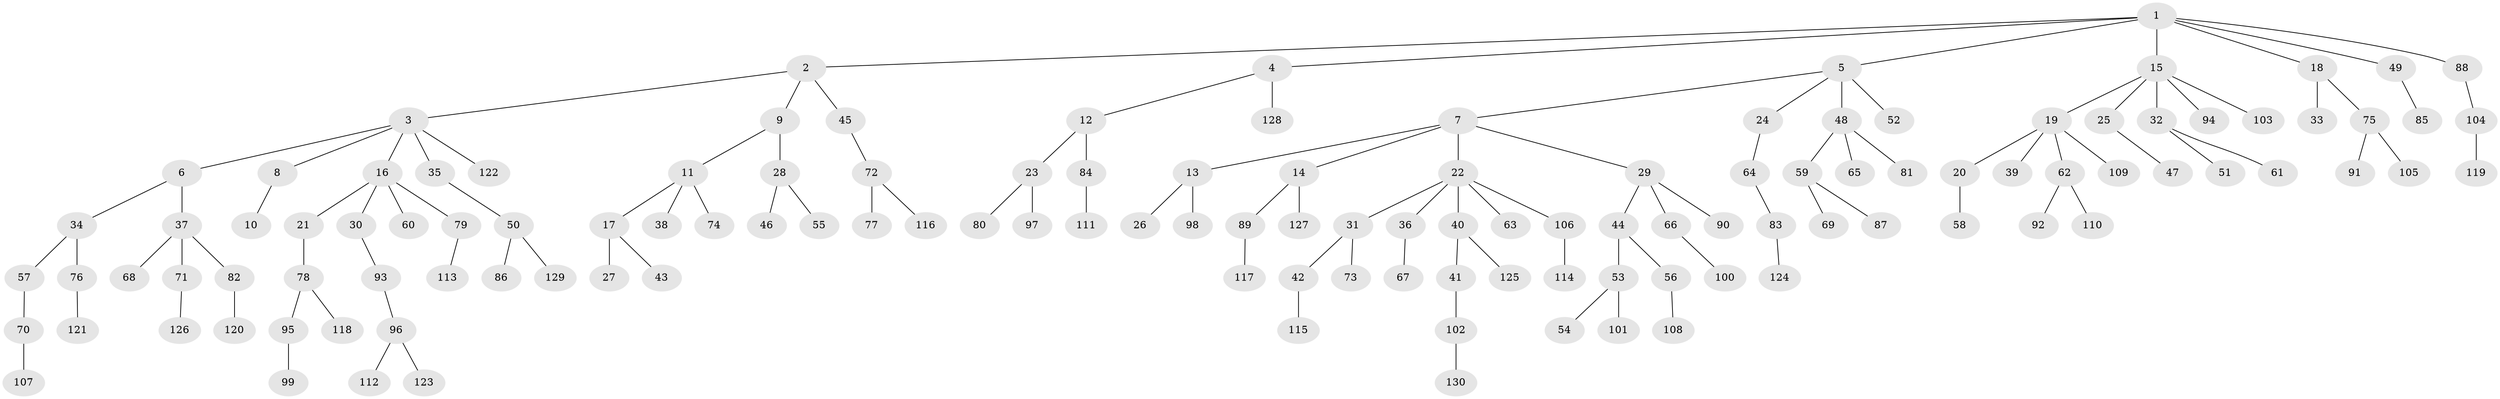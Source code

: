 // Generated by graph-tools (version 1.1) at 2025/15/03/09/25 04:15:24]
// undirected, 130 vertices, 129 edges
graph export_dot {
graph [start="1"]
  node [color=gray90,style=filled];
  1;
  2;
  3;
  4;
  5;
  6;
  7;
  8;
  9;
  10;
  11;
  12;
  13;
  14;
  15;
  16;
  17;
  18;
  19;
  20;
  21;
  22;
  23;
  24;
  25;
  26;
  27;
  28;
  29;
  30;
  31;
  32;
  33;
  34;
  35;
  36;
  37;
  38;
  39;
  40;
  41;
  42;
  43;
  44;
  45;
  46;
  47;
  48;
  49;
  50;
  51;
  52;
  53;
  54;
  55;
  56;
  57;
  58;
  59;
  60;
  61;
  62;
  63;
  64;
  65;
  66;
  67;
  68;
  69;
  70;
  71;
  72;
  73;
  74;
  75;
  76;
  77;
  78;
  79;
  80;
  81;
  82;
  83;
  84;
  85;
  86;
  87;
  88;
  89;
  90;
  91;
  92;
  93;
  94;
  95;
  96;
  97;
  98;
  99;
  100;
  101;
  102;
  103;
  104;
  105;
  106;
  107;
  108;
  109;
  110;
  111;
  112;
  113;
  114;
  115;
  116;
  117;
  118;
  119;
  120;
  121;
  122;
  123;
  124;
  125;
  126;
  127;
  128;
  129;
  130;
  1 -- 2;
  1 -- 4;
  1 -- 5;
  1 -- 15;
  1 -- 18;
  1 -- 49;
  1 -- 88;
  2 -- 3;
  2 -- 9;
  2 -- 45;
  3 -- 6;
  3 -- 8;
  3 -- 16;
  3 -- 35;
  3 -- 122;
  4 -- 12;
  4 -- 128;
  5 -- 7;
  5 -- 24;
  5 -- 48;
  5 -- 52;
  6 -- 34;
  6 -- 37;
  7 -- 13;
  7 -- 14;
  7 -- 22;
  7 -- 29;
  8 -- 10;
  9 -- 11;
  9 -- 28;
  11 -- 17;
  11 -- 38;
  11 -- 74;
  12 -- 23;
  12 -- 84;
  13 -- 26;
  13 -- 98;
  14 -- 89;
  14 -- 127;
  15 -- 19;
  15 -- 25;
  15 -- 32;
  15 -- 94;
  15 -- 103;
  16 -- 21;
  16 -- 30;
  16 -- 60;
  16 -- 79;
  17 -- 27;
  17 -- 43;
  18 -- 33;
  18 -- 75;
  19 -- 20;
  19 -- 39;
  19 -- 62;
  19 -- 109;
  20 -- 58;
  21 -- 78;
  22 -- 31;
  22 -- 36;
  22 -- 40;
  22 -- 63;
  22 -- 106;
  23 -- 80;
  23 -- 97;
  24 -- 64;
  25 -- 47;
  28 -- 46;
  28 -- 55;
  29 -- 44;
  29 -- 66;
  29 -- 90;
  30 -- 93;
  31 -- 42;
  31 -- 73;
  32 -- 51;
  32 -- 61;
  34 -- 57;
  34 -- 76;
  35 -- 50;
  36 -- 67;
  37 -- 68;
  37 -- 71;
  37 -- 82;
  40 -- 41;
  40 -- 125;
  41 -- 102;
  42 -- 115;
  44 -- 53;
  44 -- 56;
  45 -- 72;
  48 -- 59;
  48 -- 65;
  48 -- 81;
  49 -- 85;
  50 -- 86;
  50 -- 129;
  53 -- 54;
  53 -- 101;
  56 -- 108;
  57 -- 70;
  59 -- 69;
  59 -- 87;
  62 -- 92;
  62 -- 110;
  64 -- 83;
  66 -- 100;
  70 -- 107;
  71 -- 126;
  72 -- 77;
  72 -- 116;
  75 -- 91;
  75 -- 105;
  76 -- 121;
  78 -- 95;
  78 -- 118;
  79 -- 113;
  82 -- 120;
  83 -- 124;
  84 -- 111;
  88 -- 104;
  89 -- 117;
  93 -- 96;
  95 -- 99;
  96 -- 112;
  96 -- 123;
  102 -- 130;
  104 -- 119;
  106 -- 114;
}
